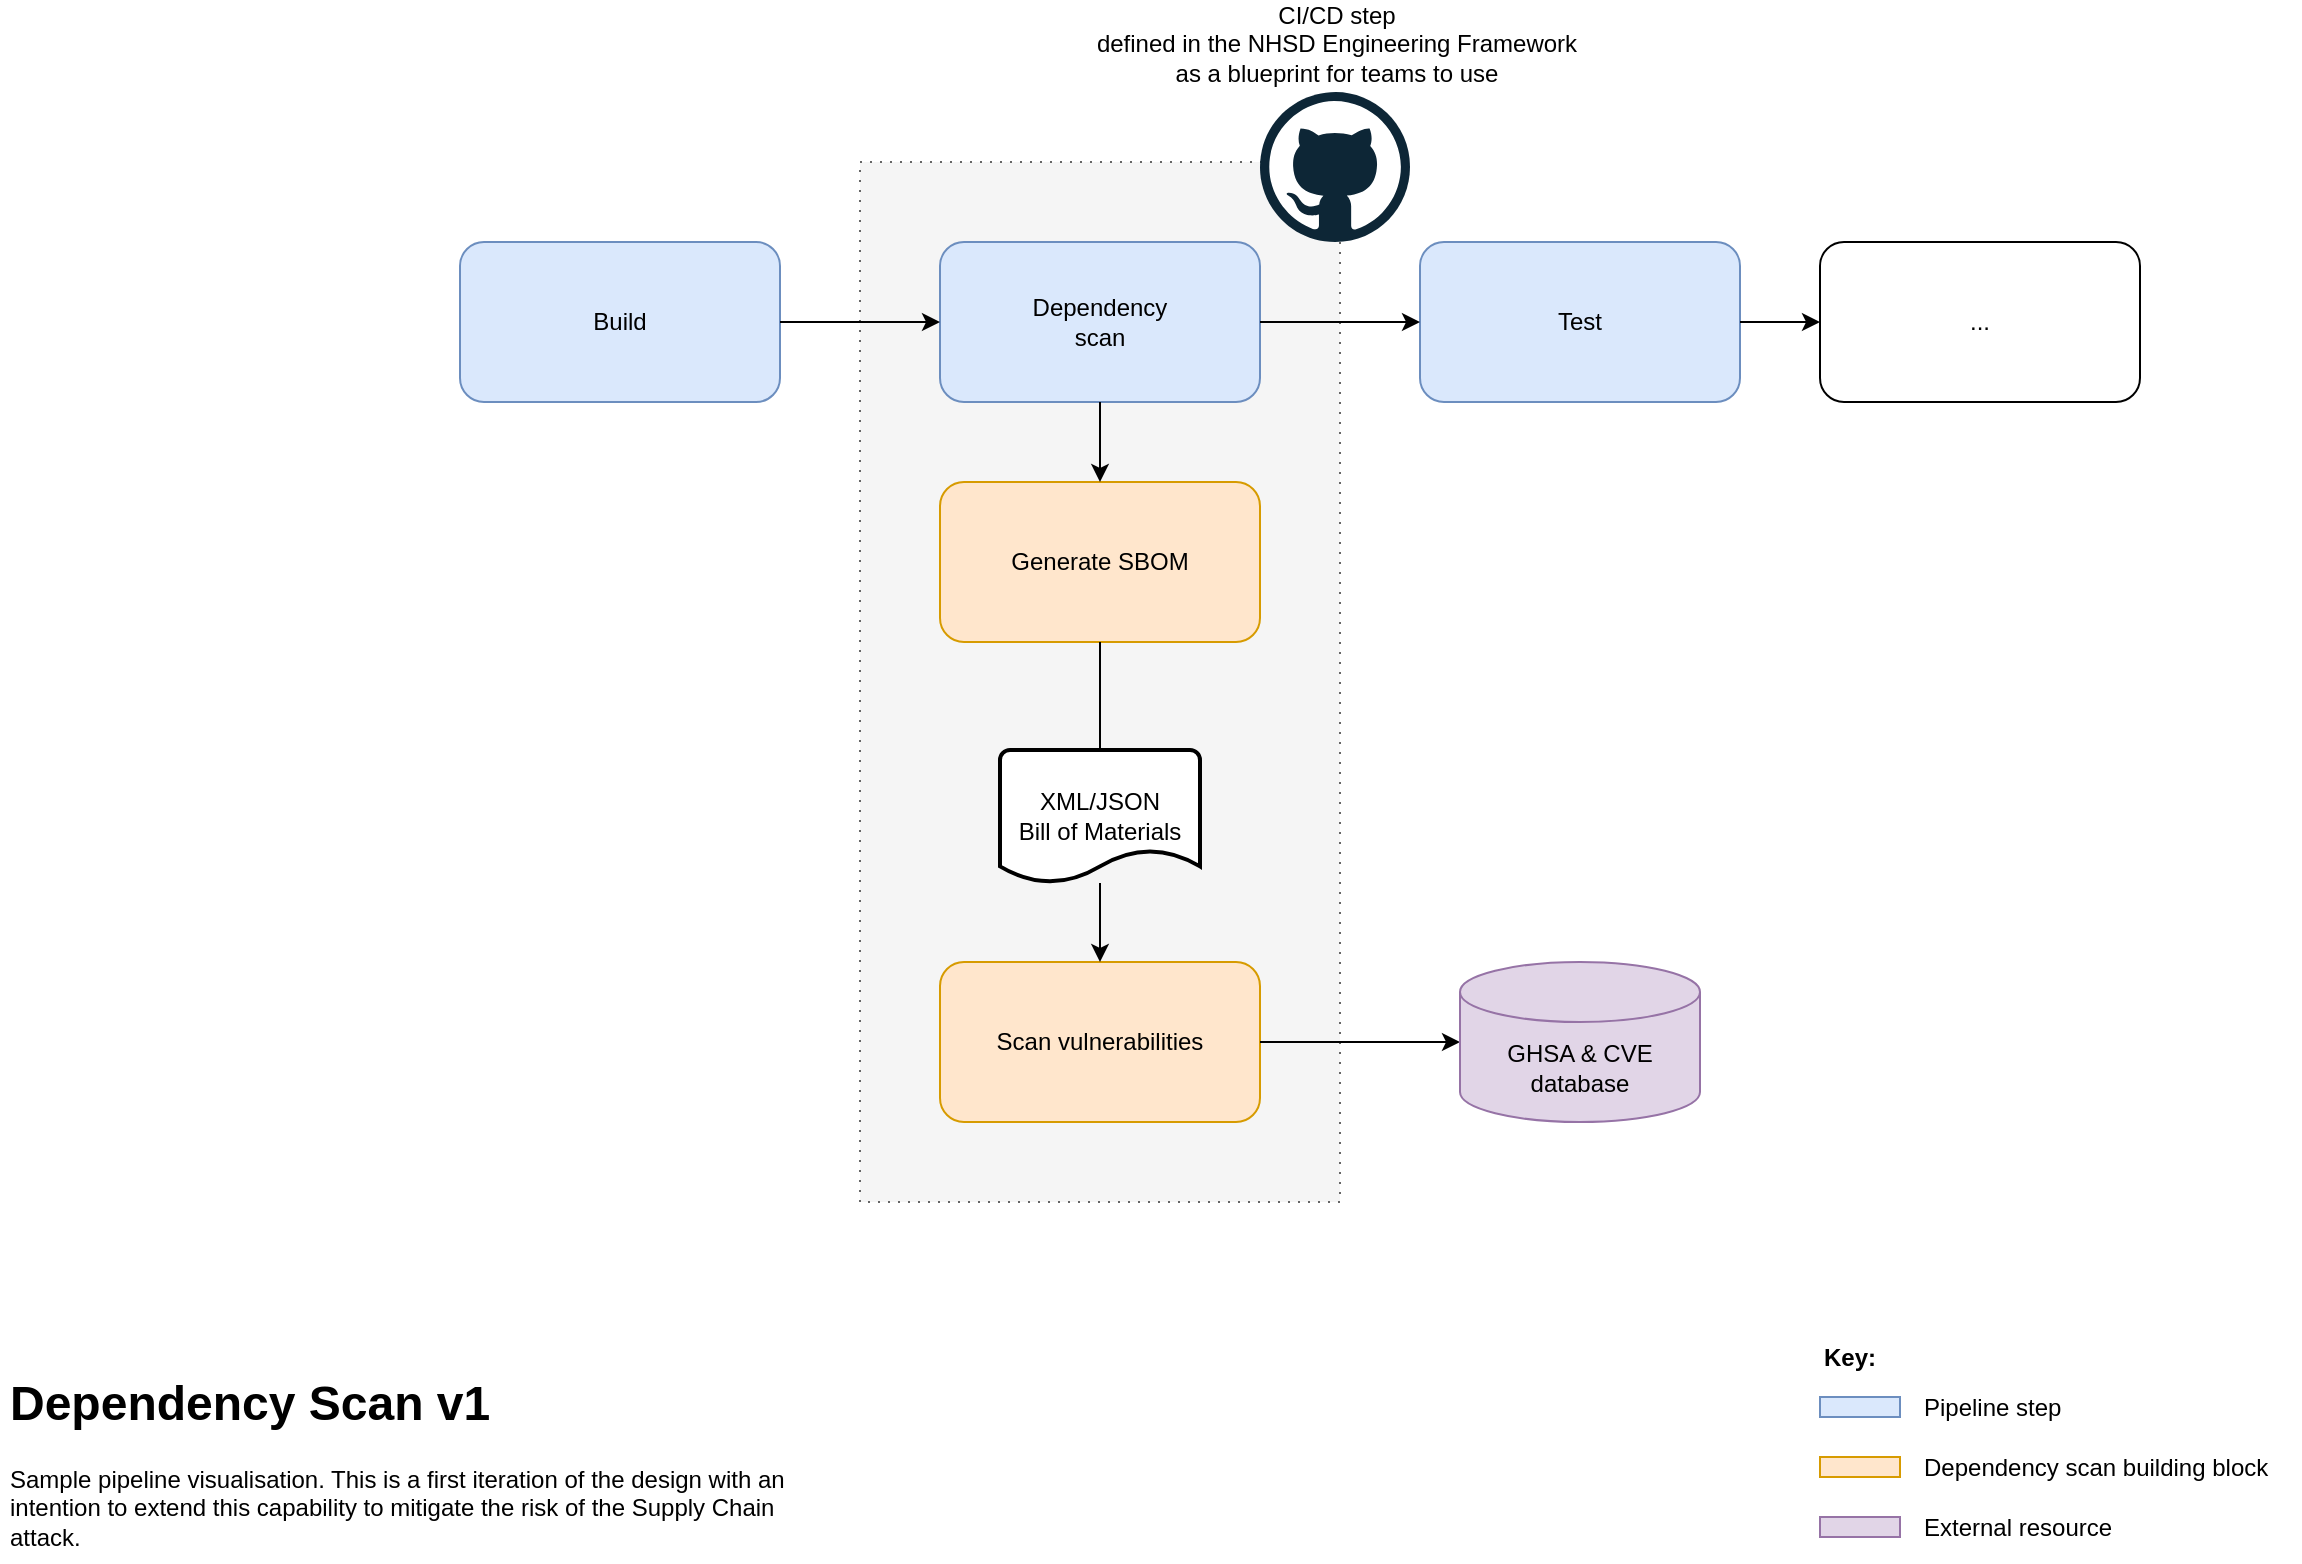 <mxfile version="19.0.3" type="device"><diagram name="Dependency Scan v1" id="MA9I2CS_o0D6G25iCx2h"><mxGraphModel dx="1587" dy="913" grid="1" gridSize="10" guides="1" tooltips="1" connect="1" arrows="1" fold="1" page="1" pageScale="1" pageWidth="1169" pageHeight="827" math="0" shadow="0"><root><mxCell id="ewmGo7nw9aTXkVQHuVVv-0"/><mxCell id="ewmGo7nw9aTXkVQHuVVv-1" parent="ewmGo7nw9aTXkVQHuVVv-0"/><mxCell id="vWwqDo7aCRJQ6AEjwAsw-0" value="" style="rounded=0;whiteSpace=wrap;html=1;fillColor=#f5f5f5;fontColor=#333333;strokeColor=#666666;dashed=1;dashPattern=1 4;" parent="ewmGo7nw9aTXkVQHuVVv-1" vertex="1"><mxGeometry x="440" y="120" width="240" height="520" as="geometry"/></mxCell><mxCell id="ewmGo7nw9aTXkVQHuVVv-2" value="Build" style="rounded=1;whiteSpace=wrap;html=1;fillColor=#dae8fc;strokeColor=#6c8ebf;" parent="ewmGo7nw9aTXkVQHuVVv-1" vertex="1"><mxGeometry x="240" y="160" width="160" height="80" as="geometry"/></mxCell><mxCell id="ewmGo7nw9aTXkVQHuVVv-3" value="Dependency&lt;br&gt;scan" style="rounded=1;whiteSpace=wrap;html=1;fillColor=#dae8fc;strokeColor=#6c8ebf;" parent="ewmGo7nw9aTXkVQHuVVv-1" vertex="1"><mxGeometry x="480" y="160" width="160" height="80" as="geometry"/></mxCell><mxCell id="ewmGo7nw9aTXkVQHuVVv-4" value="Test" style="rounded=1;whiteSpace=wrap;html=1;fillColor=#dae8fc;strokeColor=#6c8ebf;" parent="ewmGo7nw9aTXkVQHuVVv-1" vertex="1"><mxGeometry x="720" y="160" width="160" height="80" as="geometry"/></mxCell><mxCell id="ewmGo7nw9aTXkVQHuVVv-5" value="Generate SBOM" style="rounded=1;whiteSpace=wrap;html=1;fillColor=#ffe6cc;strokeColor=#d79b00;" parent="ewmGo7nw9aTXkVQHuVVv-1" vertex="1"><mxGeometry x="480" y="280" width="160" height="80" as="geometry"/></mxCell><mxCell id="ewmGo7nw9aTXkVQHuVVv-6" value="Scan vulnerabilities" style="rounded=1;whiteSpace=wrap;html=1;fillColor=#ffe6cc;strokeColor=#d79b00;" parent="ewmGo7nw9aTXkVQHuVVv-1" vertex="1"><mxGeometry x="480" y="520" width="160" height="80" as="geometry"/></mxCell><mxCell id="ewmGo7nw9aTXkVQHuVVv-7" value="" style="endArrow=classic;html=1;rounded=0;exitX=1;exitY=0.5;exitDx=0;exitDy=0;entryX=0;entryY=0.5;entryDx=0;entryDy=0;" parent="ewmGo7nw9aTXkVQHuVVv-1" source="ewmGo7nw9aTXkVQHuVVv-2" target="ewmGo7nw9aTXkVQHuVVv-3" edge="1"><mxGeometry width="50" height="50" relative="1" as="geometry"><mxPoint x="530" y="240" as="sourcePoint"/><mxPoint x="580" y="190" as="targetPoint"/></mxGeometry></mxCell><mxCell id="ewmGo7nw9aTXkVQHuVVv-8" value="" style="endArrow=classic;html=1;rounded=0;exitX=1;exitY=0.5;exitDx=0;exitDy=0;entryX=0;entryY=0.5;entryDx=0;entryDy=0;" parent="ewmGo7nw9aTXkVQHuVVv-1" source="ewmGo7nw9aTXkVQHuVVv-3" target="ewmGo7nw9aTXkVQHuVVv-4" edge="1"><mxGeometry width="50" height="50" relative="1" as="geometry"><mxPoint x="370.0" y="210" as="sourcePoint"/><mxPoint x="490" y="210" as="targetPoint"/></mxGeometry></mxCell><mxCell id="ewmGo7nw9aTXkVQHuVVv-9" value="" style="endArrow=classic;html=1;rounded=0;exitX=0.5;exitY=1;exitDx=0;exitDy=0;" parent="ewmGo7nw9aTXkVQHuVVv-1" source="ewmGo7nw9aTXkVQHuVVv-3" target="ewmGo7nw9aTXkVQHuVVv-5" edge="1"><mxGeometry width="50" height="50" relative="1" as="geometry"><mxPoint x="530" y="240" as="sourcePoint"/><mxPoint x="750" y="360" as="targetPoint"/></mxGeometry></mxCell><mxCell id="ewmGo7nw9aTXkVQHuVVv-10" value="" style="endArrow=classic;html=1;rounded=0;entryX=0.5;entryY=0;entryDx=0;entryDy=0;startArrow=none;" parent="ewmGo7nw9aTXkVQHuVVv-1" source="kqDR1eFXnxr_q35yCCbO-0" target="ewmGo7nw9aTXkVQHuVVv-6" edge="1"><mxGeometry width="50" height="50" relative="1" as="geometry"><mxPoint x="570" y="250" as="sourcePoint"/><mxPoint x="570" y="290" as="targetPoint"/></mxGeometry></mxCell><mxCell id="ewmGo7nw9aTXkVQHuVVv-12" value="" style="endArrow=classic;html=1;rounded=0;exitX=1;exitY=0.5;exitDx=0;exitDy=0;" parent="ewmGo7nw9aTXkVQHuVVv-1" source="ewmGo7nw9aTXkVQHuVVv-6" target="yeAJKPV0v-Qo1rDrXDan-0" edge="1"><mxGeometry width="50" height="50" relative="1" as="geometry"><mxPoint x="570" y="430" as="sourcePoint"/><mxPoint x="800" y="535" as="targetPoint"/></mxGeometry></mxCell><mxCell id="ewmGo7nw9aTXkVQHuVVv-14" value="" style="endArrow=classic;html=1;rounded=0;exitX=1;exitY=0.5;exitDx=0;exitDy=0;entryX=0;entryY=0.5;entryDx=0;entryDy=0;" parent="ewmGo7nw9aTXkVQHuVVv-1" edge="1" target="kqDR1eFXnxr_q35yCCbO-2" source="ewmGo7nw9aTXkVQHuVVv-4"><mxGeometry width="50" height="50" relative="1" as="geometry"><mxPoint x="920.0" y="199.41" as="sourcePoint"/><mxPoint x="960" y="200" as="targetPoint"/></mxGeometry></mxCell><mxCell id="ewmGo7nw9aTXkVQHuVVv-15" value="&lt;h1&gt;Dependency Scan v1&lt;/h1&gt;&lt;div&gt;Sample pipeline visualisation. This is a first iteration of the design with an intention to extend this capability to mitigate the risk of the Supply Chain attack.&lt;/div&gt;" style="text;html=1;strokeColor=none;fillColor=none;spacing=5;spacingTop=-20;whiteSpace=wrap;overflow=hidden;rounded=0;" parent="ewmGo7nw9aTXkVQHuVVv-1" vertex="1"><mxGeometry x="10" y="720.5" width="400" height="99.5" as="geometry"/></mxCell><mxCell id="p6mkf9PDXB5pVb5lbZsg-0" value="CI/CD step&lt;br&gt;defined in the NHSD Engineering Framework&lt;br&gt;as a blueprint for teams to use" style="dashed=0;outlineConnect=0;html=1;align=center;labelPosition=center;verticalLabelPosition=top;verticalAlign=bottom;shape=mxgraph.weblogos.github" parent="ewmGo7nw9aTXkVQHuVVv-1" vertex="1"><mxGeometry x="640" y="85" width="75" height="75" as="geometry"/></mxCell><mxCell id="yeAJKPV0v-Qo1rDrXDan-0" value="GHSA &amp;amp; CVE&lt;br&gt;database" style="shape=cylinder3;whiteSpace=wrap;html=1;boundedLbl=1;backgroundOutline=1;size=15;fillColor=#e1d5e7;strokeColor=#9673a6;" parent="ewmGo7nw9aTXkVQHuVVv-1" vertex="1"><mxGeometry x="740" y="520" width="120" height="80" as="geometry"/></mxCell><mxCell id="kqDR1eFXnxr_q35yCCbO-0" value="XML/JSON&lt;br&gt;Bill of Materials" style="strokeWidth=2;html=1;shape=mxgraph.flowchart.document2;whiteSpace=wrap;size=0.25;" vertex="1" parent="ewmGo7nw9aTXkVQHuVVv-1"><mxGeometry x="510" y="414" width="100" height="66.5" as="geometry"/></mxCell><mxCell id="kqDR1eFXnxr_q35yCCbO-1" value="" style="endArrow=none;html=1;rounded=0;entryX=0.5;entryY=0;entryDx=0;entryDy=0;" edge="1" parent="ewmGo7nw9aTXkVQHuVVv-1" source="ewmGo7nw9aTXkVQHuVVv-5" target="kqDR1eFXnxr_q35yCCbO-0"><mxGeometry width="50" height="50" relative="1" as="geometry"><mxPoint x="560" y="360" as="sourcePoint"/><mxPoint x="560" y="520" as="targetPoint"/></mxGeometry></mxCell><mxCell id="kqDR1eFXnxr_q35yCCbO-2" value="..." style="rounded=1;whiteSpace=wrap;html=1;gradientDirection=east;" vertex="1" parent="ewmGo7nw9aTXkVQHuVVv-1"><mxGeometry x="920" y="160" width="160" height="80" as="geometry"/></mxCell><mxCell id="kqDR1eFXnxr_q35yCCbO-4" value="" style="rounded=0;whiteSpace=wrap;html=1;gradientDirection=east;fillColor=#dae8fc;strokeColor=#6c8ebf;" vertex="1" parent="ewmGo7nw9aTXkVQHuVVv-1"><mxGeometry x="920" y="737.5" width="40" height="10" as="geometry"/></mxCell><mxCell id="kqDR1eFXnxr_q35yCCbO-5" value="Key:" style="text;html=1;strokeColor=none;fillColor=none;align=left;verticalAlign=middle;whiteSpace=wrap;rounded=0;fontStyle=1" vertex="1" parent="ewmGo7nw9aTXkVQHuVVv-1"><mxGeometry x="920" y="707.5" width="180" height="20" as="geometry"/></mxCell><mxCell id="kqDR1eFXnxr_q35yCCbO-6" value="Pipeline step" style="text;html=1;strokeColor=none;fillColor=none;align=left;verticalAlign=middle;whiteSpace=wrap;rounded=0;" vertex="1" parent="ewmGo7nw9aTXkVQHuVVv-1"><mxGeometry x="970" y="732.5" width="190" height="20" as="geometry"/></mxCell><mxCell id="kqDR1eFXnxr_q35yCCbO-7" value="" style="rounded=0;whiteSpace=wrap;html=1;gradientDirection=east;fillColor=#ffe6cc;strokeColor=#d79b00;" vertex="1" parent="ewmGo7nw9aTXkVQHuVVv-1"><mxGeometry x="920" y="767.5" width="40" height="10" as="geometry"/></mxCell><mxCell id="kqDR1eFXnxr_q35yCCbO-8" value="Dependency scan building block" style="text;html=1;strokeColor=none;fillColor=none;align=left;verticalAlign=middle;whiteSpace=wrap;rounded=0;" vertex="1" parent="ewmGo7nw9aTXkVQHuVVv-1"><mxGeometry x="970" y="762.5" width="190" height="20" as="geometry"/></mxCell><mxCell id="kqDR1eFXnxr_q35yCCbO-9" value="" style="rounded=0;whiteSpace=wrap;html=1;gradientDirection=east;fillColor=#e1d5e7;strokeColor=#9673a6;" vertex="1" parent="ewmGo7nw9aTXkVQHuVVv-1"><mxGeometry x="920" y="797.5" width="40" height="10" as="geometry"/></mxCell><mxCell id="kqDR1eFXnxr_q35yCCbO-10" value="External resource" style="text;html=1;strokeColor=none;fillColor=none;align=left;verticalAlign=middle;whiteSpace=wrap;rounded=0;" vertex="1" parent="ewmGo7nw9aTXkVQHuVVv-1"><mxGeometry x="970" y="792.5" width="190" height="20" as="geometry"/></mxCell></root></mxGraphModel></diagram></mxfile>